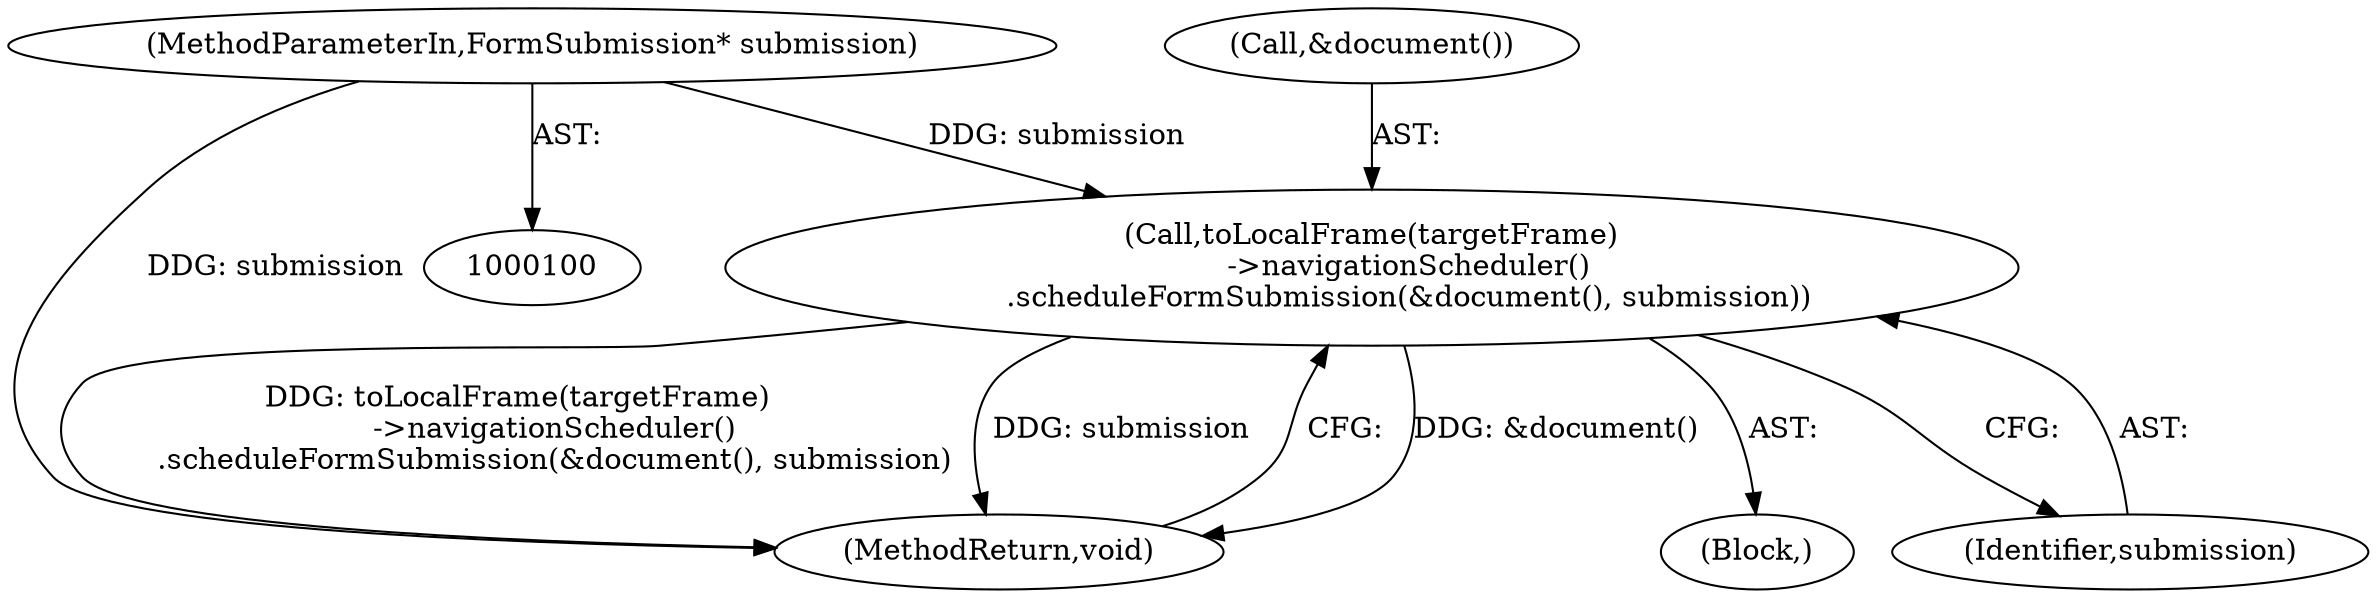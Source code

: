 digraph "0_Chrome_4ac4aff49c4c539bce6d8a0d8800c01324bb6bc0@pointer" {
"1000189" [label="(Call,toLocalFrame(targetFrame)\n        ->navigationScheduler()\n        .scheduleFormSubmission(&document(), submission))"];
"1000101" [label="(MethodParameterIn,FormSubmission* submission)"];
"1000203" [label="(MethodReturn,void)"];
"1000188" [label="(Block,)"];
"1000192" [label="(Identifier,submission)"];
"1000101" [label="(MethodParameterIn,FormSubmission* submission)"];
"1000190" [label="(Call,&document())"];
"1000189" [label="(Call,toLocalFrame(targetFrame)\n        ->navigationScheduler()\n        .scheduleFormSubmission(&document(), submission))"];
"1000189" -> "1000188"  [label="AST: "];
"1000189" -> "1000192"  [label="CFG: "];
"1000190" -> "1000189"  [label="AST: "];
"1000192" -> "1000189"  [label="AST: "];
"1000203" -> "1000189"  [label="CFG: "];
"1000189" -> "1000203"  [label="DDG: &document()"];
"1000189" -> "1000203"  [label="DDG: toLocalFrame(targetFrame)\n        ->navigationScheduler()\n        .scheduleFormSubmission(&document(), submission)"];
"1000189" -> "1000203"  [label="DDG: submission"];
"1000101" -> "1000189"  [label="DDG: submission"];
"1000101" -> "1000100"  [label="AST: "];
"1000101" -> "1000203"  [label="DDG: submission"];
}
